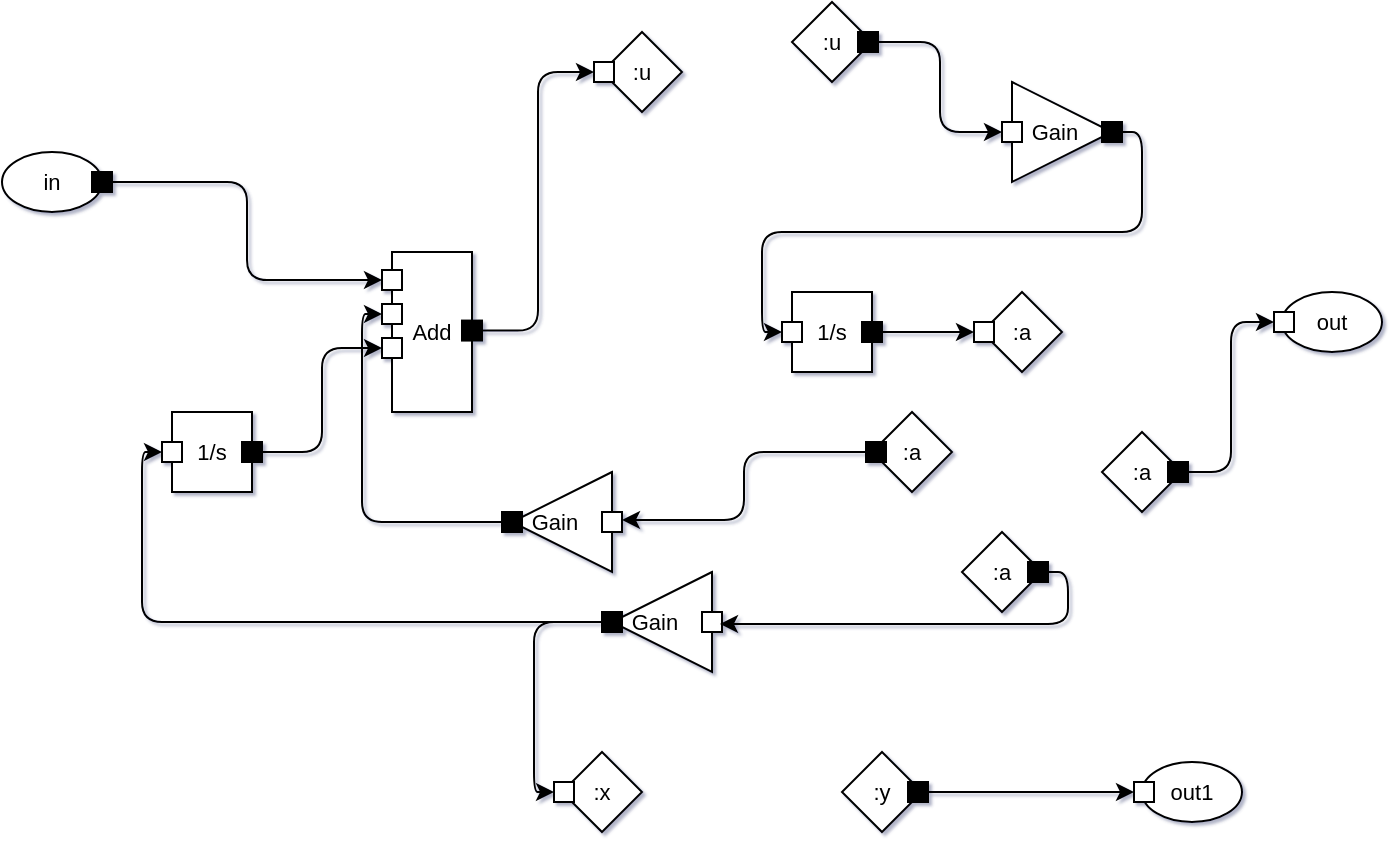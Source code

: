 <mxfile>
    <diagram id="-AUvoxmyR2D6E3jA4wAn" name="Page-1">
        <mxGraphModel dx="693" dy="667" grid="1" gridSize="10" guides="1" tooltips="1" connect="1" arrows="0" fold="1" page="1" pageScale="1" pageWidth="827" pageHeight="1169" math="0" shadow="1">
            <root>
                <mxCell id="0"/>
                <mxCell id="1" parent="0"/>
                <object label="Add" block="Add" signs="[:+, :-, :-]" type="block" name="" id="51">
                    <mxCell style="rounded=0;whiteSpace=wrap;html=1;fontSize=11;points=[[0,0.24,0,0,0],[0,0.76,0,0,0],[1,0.5,0,0,0]];metaEdit=1;snapToPoint=0;allowArrows=0;resizable=0;container=1;collapsible=0;movable=1;connectable=0;" parent="1" vertex="1">
                        <mxGeometry x="235" y="150" width="40" height="80" as="geometry"/>
                    </mxCell>
                </object>
                <object label="&lt;p style=&quot;line-height: 100%;&quot;&gt;&lt;br&gt;&lt;/p&gt;" type="outport" name="out" id="52">
                    <mxCell style="whiteSpace=wrap;html=1;aspect=fixed;snapToPoint=1;resizable=0;metaEdit=1;points=[[1,0.5,0,0,0]];editable=1;movable=0;rotatable=1;deletable=1;locked=0;connectable=1;noLabel=0;overflow=visible;fillColor=#000000;" parent="51" vertex="1">
                        <mxGeometry x="35" y="34.286" width="10" height="10" as="geometry"/>
                    </mxCell>
                </object>
                <object label="&lt;p style=&quot;line-height: 100%;&quot;&gt;&lt;br&gt;&lt;/p&gt;" type="inport" name="in1" id="53">
                    <mxCell style="whiteSpace=wrap;html=1;aspect=fixed;snapToPoint=1;resizable=0;metaEdit=1;points=[[0,0.5,0,0,0]];editable=1;movable=0;rotatable=1;deletable=1;locked=0;connectable=1;noLabel=0;overflow=visible;direction=east;" parent="51" vertex="1">
                        <mxGeometry x="-5" y="9" width="10" height="10" as="geometry"/>
                    </mxCell>
                </object>
                <object label="&lt;p style=&quot;line-height: 100%;&quot;&gt;&lt;br&gt;&lt;/p&gt;" type="inport" name="in2" id="54">
                    <mxCell style="whiteSpace=wrap;html=1;aspect=fixed;snapToPoint=1;resizable=0;metaEdit=1;points=[[0,0.5,0,0,0]];editable=1;movable=0;rotatable=1;deletable=1;locked=0;connectable=1;noLabel=0;overflow=visible;direction=east;" parent="51" vertex="1">
                        <mxGeometry x="-5" y="26" width="10" height="10" as="geometry"/>
                    </mxCell>
                </object>
                <object label="&lt;p style=&quot;line-height: 100%;&quot;&gt;&lt;br&gt;&lt;/p&gt;" type="inport" name="in3" id="55">
                    <mxCell style="whiteSpace=wrap;html=1;aspect=fixed;snapToPoint=1;resizable=0;metaEdit=1;points=[[0,0.5,0,0,0]];editable=1;movable=0;rotatable=1;deletable=1;locked=0;connectable=1;noLabel=0;overflow=visible;direction=east;" parent="51" vertex="1">
                        <mxGeometry x="-5" y="43" width="10" height="10" as="geometry"/>
                    </mxCell>
                </object>
                <mxCell id="57" style="edgeStyle=orthogonalEdgeStyle;html=1;exitX=1;exitY=0.5;exitDx=0;exitDy=0;exitPerimeter=0;entryX=0;entryY=0.5;entryDx=0;entryDy=0;entryPerimeter=0;" parent="1" source="104" target="53" edge="1">
                    <mxGeometry relative="1" as="geometry">
                        <mxPoint x="170" y="185" as="sourcePoint"/>
                    </mxGeometry>
                </mxCell>
                <object label="Gain" block="Gain" K="1/L" type="block" name="" id="58">
                    <mxCell style="triangle;html=1;points=[[0,0.5,0,0,0],[1,0.5,0,0,0]];whiteSpace=wrap;fontSize=11;align=center;spacingLeft=-7;metaEdit=1;snapToPoint=0;allowArrows=0;resizable=0;rotatable=0;container=1;collapsible=0;movable=1;connectable=0;" parent="1" vertex="1">
                        <mxGeometry x="545" y="65" width="50" height="50" as="geometry"/>
                    </mxCell>
                </object>
                <object label="&lt;p style=&quot;line-height: 100%;&quot;&gt;&lt;br&gt;&lt;/p&gt;" type="inport" name="in" id="59">
                    <mxCell style="whiteSpace=wrap;html=1;aspect=fixed;snapToPoint=1;resizable=0;metaEdit=1;points=[[0,0.5,0,0,0]];editable=1;movable=0;rotatable=1;deletable=1;locked=0;connectable=1;noLabel=0;overflow=visible;direction=east;" parent="58" vertex="1">
                        <mxGeometry x="-5" y="20" width="10" height="10" as="geometry"/>
                    </mxCell>
                </object>
                <object label="&lt;p style=&quot;line-height: 100%;&quot;&gt;&lt;br&gt;&lt;/p&gt;" type="outport" name="out" id="60">
                    <mxCell style="whiteSpace=wrap;html=1;aspect=fixed;snapToPoint=1;resizable=0;metaEdit=1;points=[[1,0.5,0,0,0]];editable=1;movable=0;rotatable=1;deletable=1;locked=0;connectable=1;noLabel=0;overflow=visible;fillColor=#000000;" parent="58" vertex="1">
                        <mxGeometry x="45" y="20" width="10" height="10" as="geometry"/>
                    </mxCell>
                </object>
                <object label="&lt;font style=&quot;font-size: 11px;&quot;&gt;1/s&lt;/font&gt;" block="Integrator" initialcondition="0" type="block" name="" id="61">
                    <mxCell style="whiteSpace=wrap;html=1;aspect=fixed;fontSize=11;points=[[0,0.5,0,0,0],[1,0.5,0,0,0]];metaEdit=1;snapToPoint=0;resizable=0;rotatable=0;allowArrows=0;container=1;collapsible=0;movable=1;connectable=0;" parent="1" vertex="1">
                        <mxGeometry x="435" y="170" width="40" height="40" as="geometry"/>
                    </mxCell>
                </object>
                <object label="&lt;p style=&quot;line-height: 100%;&quot;&gt;&lt;br&gt;&lt;/p&gt;" type="outport" name="out" id="62">
                    <mxCell style="whiteSpace=wrap;html=1;aspect=fixed;snapToPoint=1;resizable=0;metaEdit=1;points=[[1,0.5,0,0,0]];editable=1;movable=0;rotatable=1;deletable=1;locked=0;connectable=1;noLabel=0;overflow=visible;fillColor=#000000;" parent="61" vertex="1">
                        <mxGeometry x="35" y="15" width="10" height="10" as="geometry"/>
                    </mxCell>
                </object>
                <object label="&lt;p style=&quot;line-height: 100%;&quot;&gt;&lt;br&gt;&lt;/p&gt;" type="inport" name="in" id="63">
                    <mxCell style="whiteSpace=wrap;html=1;aspect=fixed;snapToPoint=1;resizable=0;metaEdit=1;points=[[0,0.5,0,0,0]];editable=1;movable=0;rotatable=1;deletable=1;locked=0;connectable=1;noLabel=0;overflow=visible;direction=east;" parent="61" vertex="1">
                        <mxGeometry x="-5" y="15" width="10" height="10" as="geometry"/>
                    </mxCell>
                </object>
                <mxCell id="66" style="edgeStyle=orthogonalEdgeStyle;html=1;exitX=1;exitY=0.5;exitDx=0;exitDy=0;exitPerimeter=0;entryX=0;entryY=0.5;entryDx=0;entryDy=0;entryPerimeter=0;" parent="1" source="52" target="90" edge="1">
                    <mxGeometry relative="1" as="geometry">
                        <mxPoint x="336" y="90" as="targetPoint"/>
                    </mxGeometry>
                </mxCell>
                <mxCell id="67" style="edgeStyle=orthogonalEdgeStyle;html=1;exitX=1;exitY=0.5;exitDx=0;exitDy=0;exitPerimeter=0;entryX=0;entryY=0.5;entryDx=0;entryDy=0;entryPerimeter=0;" parent="1" source="60" target="63" edge="1">
                    <mxGeometry relative="1" as="geometry"/>
                </mxCell>
                <mxCell id="68" style="edgeStyle=orthogonalEdgeStyle;html=1;exitX=1;exitY=0.5;exitDx=0;exitDy=0;exitPerimeter=0;entryX=0;entryY=0.5;entryDx=0;entryDy=0;entryPerimeter=0;" parent="1" source="97" target="106" edge="1">
                    <mxGeometry relative="1" as="geometry">
                        <mxPoint x="656" y="185" as="targetPoint"/>
                    </mxGeometry>
                </mxCell>
                <object label="Gain" block="Gain" K="R" type="block" name="" id="69">
                    <mxCell style="triangle;html=1;points=[[0,0.5,0,0,0],[1,0.5,0,0,0]];whiteSpace=wrap;fontSize=11;align=center;spacingLeft=-7;metaEdit=1;snapToPoint=0;allowArrows=0;resizable=0;rotatable=0;container=1;collapsible=0;movable=1;connectable=0;flipH=1;" parent="1" vertex="1">
                        <mxGeometry x="295" y="260" width="50" height="50" as="geometry"/>
                    </mxCell>
                </object>
                <object label="&lt;p style=&quot;line-height: 100%;&quot;&gt;&lt;br&gt;&lt;/p&gt;" type="inport" name="in" id="70">
                    <mxCell style="whiteSpace=wrap;html=1;aspect=fixed;snapToPoint=1;resizable=0;metaEdit=1;points=[[0,0.5,0,0,0]];editable=1;movable=0;rotatable=1;deletable=1;locked=0;connectable=1;noLabel=0;overflow=visible;direction=east;" parent="69" vertex="1">
                        <mxGeometry x="45" y="20" width="10" height="10" as="geometry"/>
                    </mxCell>
                </object>
                <object label="&lt;p style=&quot;line-height: 100%;&quot;&gt;&lt;br&gt;&lt;/p&gt;" type="outport" name="out" id="71">
                    <mxCell style="whiteSpace=wrap;html=1;aspect=fixed;snapToPoint=1;resizable=0;metaEdit=1;points=[[0,0.5,0,0,0]];editable=1;movable=0;rotatable=1;deletable=1;locked=0;connectable=1;noLabel=0;overflow=visible;fillColor=#000000;" parent="69" vertex="1">
                        <mxGeometry x="-5" y="20" width="10" height="10" as="geometry"/>
                    </mxCell>
                </object>
                <object label="Gain" block="Gain" K="1/C" type="block" name="" id="72">
                    <mxCell style="triangle;html=1;points=[[0,0.5,0,0,0],[1,0.5,0,0,0]];whiteSpace=wrap;fontSize=11;align=center;spacingLeft=-7;metaEdit=1;snapToPoint=0;allowArrows=0;resizable=0;rotatable=0;container=1;collapsible=0;movable=1;connectable=0;flipH=1;" parent="1" vertex="1">
                        <mxGeometry x="345" y="310" width="50" height="50" as="geometry"/>
                    </mxCell>
                </object>
                <object label="&lt;p style=&quot;line-height: 100%;&quot;&gt;&lt;br&gt;&lt;/p&gt;" type="inport" name="in" id="73">
                    <mxCell style="whiteSpace=wrap;html=1;aspect=fixed;snapToPoint=1;resizable=0;metaEdit=1;points=[[0,0.5,0,0,0]];editable=1;movable=0;rotatable=1;deletable=1;locked=0;connectable=1;noLabel=0;overflow=visible;direction=east;" parent="72" vertex="1">
                        <mxGeometry x="45" y="20" width="10" height="10" as="geometry"/>
                    </mxCell>
                </object>
                <object label="&lt;p style=&quot;line-height: 100%;&quot;&gt;&lt;br&gt;&lt;/p&gt;" type="outport" name="out" id="74">
                    <mxCell style="whiteSpace=wrap;html=1;aspect=fixed;snapToPoint=1;resizable=0;metaEdit=1;points=[[0,0.5,0,0,0]];editable=1;movable=0;rotatable=1;deletable=1;locked=0;connectable=1;noLabel=0;overflow=visible;fillColor=#000000;" parent="72" vertex="1">
                        <mxGeometry x="-5" y="20" width="10" height="10" as="geometry"/>
                    </mxCell>
                </object>
                <mxCell id="75" style="edgeStyle=orthogonalEdgeStyle;html=1;entryX=1;entryY=0.4;entryDx=0;entryDy=0;entryPerimeter=0;exitX=1;exitY=0.5;exitDx=0;exitDy=0;exitPerimeter=0;" parent="1" source="102" target="70" edge="1">
                    <mxGeometry relative="1" as="geometry">
                        <mxPoint x="510" y="280" as="sourcePoint"/>
                    </mxGeometry>
                </mxCell>
                <mxCell id="76" style="edgeStyle=orthogonalEdgeStyle;html=1;entryX=0.9;entryY=0.6;entryDx=0;entryDy=0;entryPerimeter=0;exitX=1;exitY=0.5;exitDx=0;exitDy=0;exitPerimeter=0;" parent="1" source="100" target="73" edge="1">
                    <mxGeometry relative="1" as="geometry">
                        <mxPoint x="500" y="336" as="sourcePoint"/>
                    </mxGeometry>
                </mxCell>
                <mxCell id="77" style="edgeStyle=orthogonalEdgeStyle;html=1;entryX=0;entryY=0.5;entryDx=0;entryDy=0;entryPerimeter=0;exitX=0;exitY=0.5;exitDx=0;exitDy=0;exitPerimeter=0;" parent="1" source="71" target="54" edge="1">
                    <mxGeometry relative="1" as="geometry">
                        <mxPoint x="305" y="250" as="sourcePoint"/>
                    </mxGeometry>
                </mxCell>
                <mxCell id="79" style="edgeStyle=orthogonalEdgeStyle;html=1;exitX=0;exitY=0.5;exitDx=0;exitDy=0;exitPerimeter=0;entryX=0;entryY=0.5;entryDx=0;entryDy=0;entryPerimeter=0;" parent="1" source="74" target="82" edge="1">
                    <mxGeometry relative="1" as="geometry">
                        <mxPoint x="265" y="310" as="targetPoint"/>
                    </mxGeometry>
                </mxCell>
                <object label="&lt;font style=&quot;font-size: 11px;&quot;&gt;1/s&lt;/font&gt;" block="Integrator" initialcondition="0" type="block" name="" id="80">
                    <mxCell style="whiteSpace=wrap;html=1;aspect=fixed;fontSize=11;points=[[0,0.5,0,0,0],[1,0.5,0,0,0]];metaEdit=1;snapToPoint=0;resizable=0;rotatable=0;allowArrows=0;container=1;collapsible=0;movable=1;connectable=0;" parent="1" vertex="1">
                        <mxGeometry x="125" y="230" width="40" height="40" as="geometry"/>
                    </mxCell>
                </object>
                <object label="&lt;p style=&quot;line-height: 100%;&quot;&gt;&lt;br&gt;&lt;/p&gt;" type="outport" name="out" id="81">
                    <mxCell style="whiteSpace=wrap;html=1;aspect=fixed;snapToPoint=1;resizable=0;metaEdit=1;points=[[1,0.5,0,0,0]];editable=1;movable=0;rotatable=1;deletable=1;locked=0;connectable=1;noLabel=0;overflow=visible;fillColor=#000000;" parent="80" vertex="1">
                        <mxGeometry x="35" y="15" width="10" height="10" as="geometry"/>
                    </mxCell>
                </object>
                <object label="&lt;p style=&quot;line-height: 100%;&quot;&gt;&lt;br&gt;&lt;/p&gt;" type="inport" name="in" id="82">
                    <mxCell style="whiteSpace=wrap;html=1;aspect=fixed;snapToPoint=1;resizable=0;metaEdit=1;points=[[0,0.5,0,0,0]];editable=1;movable=0;rotatable=1;deletable=1;locked=0;connectable=1;noLabel=0;overflow=visible;direction=east;" parent="80" vertex="1">
                        <mxGeometry x="-5" y="15" width="10" height="10" as="geometry"/>
                    </mxCell>
                </object>
                <mxCell id="83" style="edgeStyle=orthogonalEdgeStyle;html=1;exitX=1;exitY=0.5;exitDx=0;exitDy=0;exitPerimeter=0;entryX=0;entryY=0.5;entryDx=0;entryDy=0;entryPerimeter=0;" parent="1" source="81" target="55" edge="1">
                    <mxGeometry relative="1" as="geometry"/>
                </mxCell>
                <object label="%tag%" placeholders="1" block="Goto" name="" tag=":u" type="block" id="89">
                    <mxCell style="rhombus;whiteSpace=wrap;html=1;connectable=0;allowArrows=0;container=1;collapsible=0;resizable=0;fontSize=11;metaEdit=1;" parent="1" vertex="1">
                        <mxGeometry x="340" y="40" width="40" height="40" as="geometry"/>
                    </mxCell>
                </object>
                <object label="&lt;p style=&quot;line-height: 100%;&quot;&gt;&lt;br&gt;&lt;/p&gt;" type="inport" name="in" id="90">
                    <mxCell style="whiteSpace=wrap;html=1;aspect=fixed;snapToPoint=1;resizable=0;metaEdit=1;points=[[0,0.5,0,0,0]];editable=1;movable=0;rotatable=1;deletable=1;locked=0;connectable=1;noLabel=0;overflow=visible;direction=east;" parent="89" vertex="1">
                        <mxGeometry x="-4" y="15" width="10" height="10" as="geometry"/>
                    </mxCell>
                </object>
                <object label="%tag%" placeholders="1" block="From" name="" tag=":u" type="block" id="91">
                    <mxCell style="rhombus;whiteSpace=wrap;html=1;connectable=0;allowArrows=0;container=1;collapsible=0;resizable=0;fontSize=11;metaEdit=1;" parent="1" vertex="1">
                        <mxGeometry x="435" y="25" width="40" height="40" as="geometry"/>
                    </mxCell>
                </object>
                <object label="&lt;p style=&quot;line-height: 100%;&quot;&gt;&lt;br&gt;&lt;/p&gt;" type="outport" name="out" id="92">
                    <mxCell style="whiteSpace=wrap;html=1;aspect=fixed;snapToPoint=1;resizable=0;metaEdit=1;points=[[1,0.5,0,0,0]];editable=1;movable=0;rotatable=1;deletable=1;locked=0;connectable=1;noLabel=0;overflow=visible;fillColor=#000000;" parent="91" vertex="1">
                        <mxGeometry x="33" y="15" width="10" height="10" as="geometry"/>
                    </mxCell>
                </object>
                <mxCell id="93" style="edgeStyle=orthogonalEdgeStyle;html=1;exitX=1;exitY=0.5;exitDx=0;exitDy=0;exitPerimeter=0;entryX=0;entryY=0.5;entryDx=0;entryDy=0;entryPerimeter=0;" parent="1" source="92" target="59" edge="1">
                    <mxGeometry relative="1" as="geometry"/>
                </mxCell>
                <object label="%tag%" placeholders="1" block="Goto" name="" tag=":a" type="block" id="94">
                    <mxCell style="rhombus;whiteSpace=wrap;html=1;connectable=0;allowArrows=0;container=1;collapsible=0;resizable=0;fontSize=11;metaEdit=1;" parent="1" vertex="1">
                        <mxGeometry x="530" y="170" width="40" height="40" as="geometry"/>
                    </mxCell>
                </object>
                <object label="&lt;p style=&quot;line-height: 100%;&quot;&gt;&lt;br&gt;&lt;/p&gt;" type="inport" name="in" id="95">
                    <mxCell style="whiteSpace=wrap;html=1;aspect=fixed;snapToPoint=1;resizable=0;metaEdit=1;points=[[0,0.5,0,0,0]];editable=1;movable=0;rotatable=1;deletable=1;locked=0;connectable=1;noLabel=0;overflow=visible;direction=east;" parent="94" vertex="1">
                        <mxGeometry x="-4" y="15" width="10" height="10" as="geometry"/>
                    </mxCell>
                </object>
                <object label="%tag%" placeholders="1" block="From" name="" tag=":a" type="block" id="96">
                    <mxCell style="rhombus;whiteSpace=wrap;html=1;connectable=0;allowArrows=0;container=1;collapsible=0;resizable=0;fontSize=11;metaEdit=1;" parent="1" vertex="1">
                        <mxGeometry x="590" y="240" width="40" height="40" as="geometry"/>
                    </mxCell>
                </object>
                <object label="&lt;p style=&quot;line-height: 100%;&quot;&gt;&lt;br&gt;&lt;/p&gt;" type="outport" name="out" id="97">
                    <mxCell style="whiteSpace=wrap;html=1;aspect=fixed;snapToPoint=1;resizable=0;metaEdit=1;points=[[1,0.5,0,0,0]];editable=1;movable=0;rotatable=1;deletable=1;locked=0;connectable=1;noLabel=0;overflow=visible;fillColor=#000000;" parent="96" vertex="1">
                        <mxGeometry x="33" y="15" width="10" height="10" as="geometry"/>
                    </mxCell>
                </object>
                <mxCell id="98" style="edgeStyle=none;html=1;exitX=1;exitY=0.5;exitDx=0;exitDy=0;exitPerimeter=0;entryX=0;entryY=0.5;entryDx=0;entryDy=0;entryPerimeter=0;" parent="1" source="62" target="95" edge="1">
                    <mxGeometry relative="1" as="geometry"/>
                </mxCell>
                <object label="%tag%" placeholders="1" block="From" name="" tag=":a" type="block" id="99">
                    <mxCell style="rhombus;whiteSpace=wrap;html=1;connectable=0;allowArrows=0;container=1;collapsible=0;resizable=0;fontSize=11;metaEdit=1;" parent="1" vertex="1">
                        <mxGeometry x="520" y="290" width="40" height="40" as="geometry"/>
                    </mxCell>
                </object>
                <object label="&lt;p style=&quot;line-height: 100%;&quot;&gt;&lt;br&gt;&lt;/p&gt;" type="outport" name="out" id="100">
                    <mxCell style="whiteSpace=wrap;html=1;aspect=fixed;snapToPoint=1;resizable=0;metaEdit=1;points=[[1,0.5,0,0,0]];editable=1;movable=0;rotatable=1;deletable=1;locked=0;connectable=1;noLabel=0;overflow=visible;fillColor=#000000;" parent="99" vertex="1">
                        <mxGeometry x="33" y="15" width="10" height="10" as="geometry"/>
                    </mxCell>
                </object>
                <object label="%tag%" placeholders="1" block="From" name="" tag=":a" type="block" id="101">
                    <mxCell style="rhombus;whiteSpace=wrap;html=1;connectable=0;allowArrows=0;container=1;collapsible=0;resizable=0;fontSize=11;metaEdit=1;flipH=1;" parent="1" vertex="1">
                        <mxGeometry x="475" y="230" width="40" height="40" as="geometry"/>
                    </mxCell>
                </object>
                <object label="&lt;p style=&quot;line-height: 100%;&quot;&gt;&lt;br&gt;&lt;/p&gt;" type="outport" name="out" id="102">
                    <mxCell style="whiteSpace=wrap;html=1;aspect=fixed;snapToPoint=1;resizable=0;metaEdit=1;points=[[1,0.5,0,0,0]];editable=1;movable=0;rotatable=1;deletable=1;locked=0;connectable=1;noLabel=0;overflow=visible;fillColor=#000000;flipH=1;" parent="101" vertex="1">
                        <mxGeometry x="-3" y="15" width="10" height="10" as="geometry"/>
                    </mxCell>
                </object>
                <object label="&lt;font style=&quot;font-size: 11px;&quot;&gt;%name%&lt;/font&gt;" block="Inport" type="block" name="in" placeholders="1" id="103">
                    <mxCell style="ellipse;whiteSpace=wrap;html=1;fontSize=18;points=[[1,0.5,0,0,0]];metaEdit=1;snapToPoint=0;resizable=0;rotatable=0;allowArrows=0;container=1;collapsible=0;spacingTop=-5;movable=1;connectable=0;" parent="1" vertex="1">
                        <mxGeometry x="40.0" y="100" width="50" height="30" as="geometry"/>
                    </mxCell>
                </object>
                <object label="&lt;p style=&quot;line-height: 100%;&quot;&gt;&lt;br&gt;&lt;/p&gt;" type="outport" name="out" id="104">
                    <mxCell style="whiteSpace=wrap;html=1;aspect=fixed;snapToPoint=1;resizable=0;metaEdit=1;points=[[1,0.5,0,0,0]];editable=1;movable=0;rotatable=1;deletable=1;locked=0;connectable=1;noLabel=0;overflow=visible;fillColor=#000000;" parent="103" vertex="1">
                        <mxGeometry x="45" y="10" width="10" height="10" as="geometry"/>
                    </mxCell>
                </object>
                <object label="&lt;font style=&quot;font-size: 11px;&quot;&gt;%name%&lt;/font&gt;" block="Outport" type="block" name="out" placeholders="1" id="105">
                    <mxCell style="ellipse;whiteSpace=wrap;html=1;fontSize=18;points=[[0.02,0.5,0,0,0]];metaEdit=1;snapToPoint=0;resizable=0;rotatable=0;allowArrows=0;container=1;collapsible=0;spacingTop=-4;movable=1;connectable=0;" parent="1" vertex="1">
                        <mxGeometry x="680" y="170" width="50" height="30" as="geometry"/>
                    </mxCell>
                </object>
                <object label="&lt;p style=&quot;line-height: 100%;&quot;&gt;&lt;br&gt;&lt;/p&gt;" type="inport" name="in" id="106">
                    <mxCell style="whiteSpace=wrap;html=1;aspect=fixed;snapToPoint=1;resizable=0;metaEdit=1;points=[[0,0.5,0,0,0]];editable=1;movable=0;rotatable=1;deletable=1;locked=0;connectable=1;noLabel=0;overflow=visible;direction=east;" parent="105" vertex="1">
                        <mxGeometry x="-4" y="10" width="10" height="10" as="geometry"/>
                    </mxCell>
                </object>
                <object label="%tag%" placeholders="1" block="Goto" name="" tag=":x" type="block" id="107">
                    <mxCell style="rhombus;whiteSpace=wrap;html=1;connectable=0;allowArrows=0;container=1;collapsible=0;resizable=0;fontSize=11;metaEdit=1;" vertex="1" parent="1">
                        <mxGeometry x="320" y="400" width="40" height="40" as="geometry"/>
                    </mxCell>
                </object>
                <object label="&lt;p style=&quot;line-height: 100%;&quot;&gt;&lt;br&gt;&lt;/p&gt;" type="inport" name="in" id="108">
                    <mxCell style="whiteSpace=wrap;html=1;aspect=fixed;snapToPoint=1;resizable=0;metaEdit=1;points=[[0,0.5,0,0,0]];editable=1;movable=0;rotatable=1;deletable=1;locked=0;connectable=1;noLabel=0;overflow=visible;direction=east;" vertex="1" parent="107">
                        <mxGeometry x="-4" y="15" width="10" height="10" as="geometry"/>
                    </mxCell>
                </object>
                <mxCell id="109" style="edgeStyle=orthogonalEdgeStyle;html=1;exitX=0;exitY=0.5;exitDx=0;exitDy=0;exitPerimeter=0;entryX=0;entryY=0.5;entryDx=0;entryDy=0;entryPerimeter=0;" edge="1" parent="1" source="74" target="108">
                    <mxGeometry relative="1" as="geometry">
                        <mxPoint x="240" y="400" as="targetPoint"/>
                    </mxGeometry>
                </mxCell>
                <object label="%tag%" placeholders="1" block="From" name="" tag=":y" type="block" id="110">
                    <mxCell style="rhombus;whiteSpace=wrap;html=1;connectable=0;allowArrows=0;container=1;collapsible=0;resizable=0;fontSize=11;metaEdit=1;" vertex="1" parent="1">
                        <mxGeometry x="460" y="400" width="40" height="40" as="geometry"/>
                    </mxCell>
                </object>
                <object label="&lt;p style=&quot;line-height: 100%;&quot;&gt;&lt;br&gt;&lt;/p&gt;" type="outport" name="out" id="111">
                    <mxCell style="whiteSpace=wrap;html=1;aspect=fixed;snapToPoint=1;resizable=0;metaEdit=1;points=[[1,0.5,0,0,0]];editable=1;movable=0;rotatable=1;deletable=1;locked=0;connectable=1;noLabel=0;overflow=visible;fillColor=#000000;" vertex="1" parent="110">
                        <mxGeometry x="33" y="15" width="10" height="10" as="geometry"/>
                    </mxCell>
                </object>
                <object label="&lt;font style=&quot;font-size: 11px;&quot;&gt;%name%&lt;/font&gt;" block="Outport" type="block" name="out1" placeholders="1" id="112">
                    <mxCell style="ellipse;whiteSpace=wrap;html=1;fontSize=18;points=[[0.02,0.5,0,0,0]];metaEdit=1;snapToPoint=0;resizable=0;rotatable=0;allowArrows=0;container=1;collapsible=0;spacingTop=-4;movable=1;connectable=0;" vertex="1" parent="1">
                        <mxGeometry x="610" y="405" width="50" height="30" as="geometry"/>
                    </mxCell>
                </object>
                <object label="&lt;p style=&quot;line-height: 100%;&quot;&gt;&lt;br&gt;&lt;/p&gt;" type="inport" name="in" id="113">
                    <mxCell style="whiteSpace=wrap;html=1;aspect=fixed;snapToPoint=1;resizable=0;metaEdit=1;points=[[0,0.5,0,0,0]];editable=1;movable=0;rotatable=1;deletable=1;locked=0;connectable=1;noLabel=0;overflow=visible;direction=east;" vertex="1" parent="112">
                        <mxGeometry x="-4" y="10" width="10" height="10" as="geometry"/>
                    </mxCell>
                </object>
                <mxCell id="114" style="edgeStyle=orthogonalEdgeStyle;html=1;exitX=1;exitY=0.5;exitDx=0;exitDy=0;exitPerimeter=0;entryX=0;entryY=0.5;entryDx=0;entryDy=0;entryPerimeter=0;" edge="1" parent="1" source="111" target="113">
                    <mxGeometry relative="1" as="geometry">
                        <mxPoint x="600" y="420" as="targetPoint"/>
                    </mxGeometry>
                </mxCell>
            </root>
        </mxGraphModel>
    </diagram>
</mxfile>